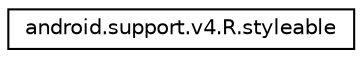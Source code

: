digraph "Graphical Class Hierarchy"
{
 // INTERACTIVE_SVG=YES
 // LATEX_PDF_SIZE
  edge [fontname="Helvetica",fontsize="10",labelfontname="Helvetica",labelfontsize="10"];
  node [fontname="Helvetica",fontsize="10",shape=record];
  rankdir="LR";
  Node0 [label="android.support.v4.R.styleable",height=0.2,width=0.4,color="black", fillcolor="white", style="filled",URL="$classandroid_1_1support_1_1v4_1_1_r_1_1styleable.html",tooltip=" "];
}
